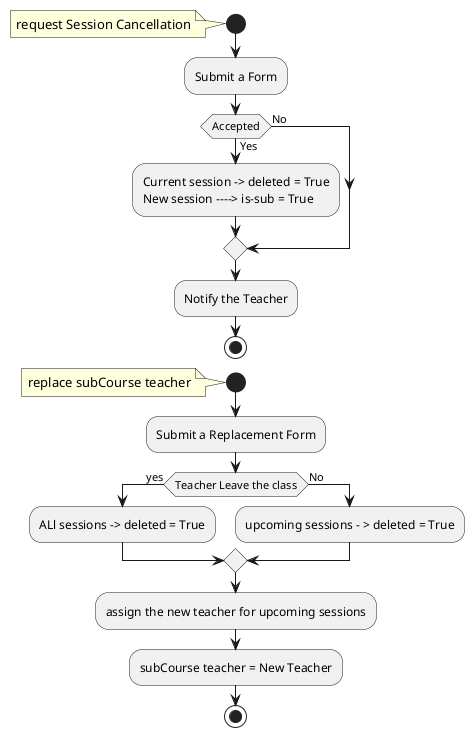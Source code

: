@startuml
start
note
request Session Cancellation
end note
:Submit a Form;
if (Accepted) then (Yes)
    :Current session -> deleted = True
    New session ----> is-sub = True;
else (No)
endif
:Notify the Teacher;
stop


start
note
replace subCourse teacher
end note
:Submit a Replacement Form;
if (Teacher Leave the class) then (yes)
    :ALl sessions -> deleted = True;
else (No)
    :upcoming sessions - > deleted = True;
endif
    :assign the new teacher for upcoming sessions;
    :subCourse teacher = New Teacher;

stop
@enduml